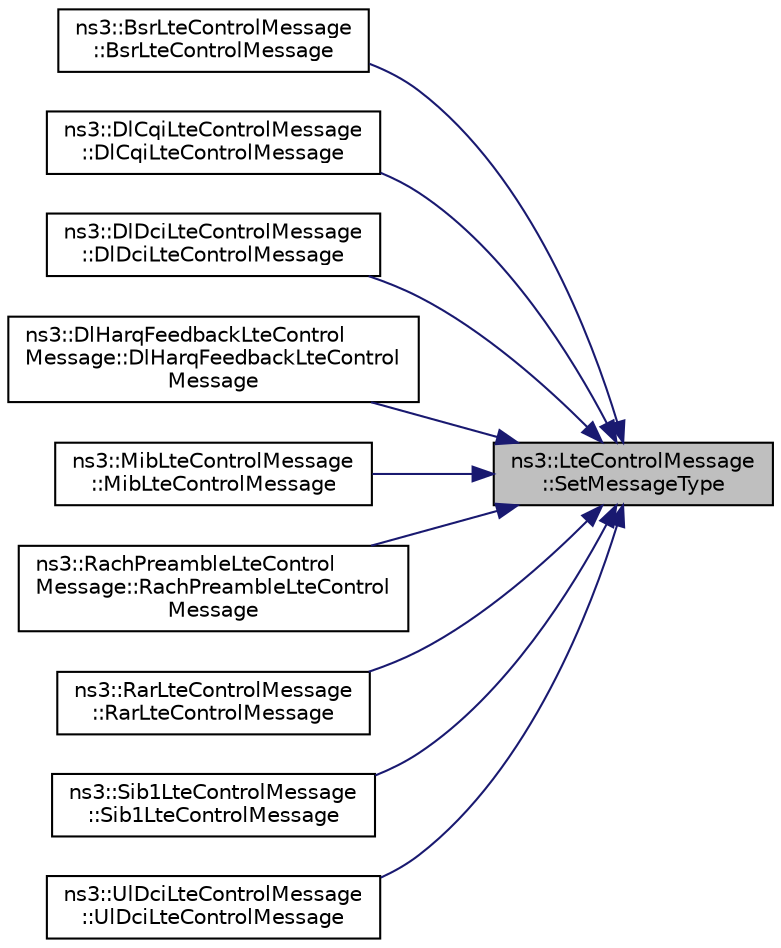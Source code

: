 digraph "ns3::LteControlMessage::SetMessageType"
{
 // LATEX_PDF_SIZE
  edge [fontname="Helvetica",fontsize="10",labelfontname="Helvetica",labelfontsize="10"];
  node [fontname="Helvetica",fontsize="10",shape=record];
  rankdir="RL";
  Node1 [label="ns3::LteControlMessage\l::SetMessageType",height=0.2,width=0.4,color="black", fillcolor="grey75", style="filled", fontcolor="black",tooltip="Set the type of the message."];
  Node1 -> Node2 [dir="back",color="midnightblue",fontsize="10",style="solid",fontname="Helvetica"];
  Node2 [label="ns3::BsrLteControlMessage\l::BsrLteControlMessage",height=0.2,width=0.4,color="black", fillcolor="white", style="filled",URL="$classns3_1_1_bsr_lte_control_message.html#a9fb0278f2f99e5a73a158e2fa41bf4aa",tooltip=" "];
  Node1 -> Node3 [dir="back",color="midnightblue",fontsize="10",style="solid",fontname="Helvetica"];
  Node3 [label="ns3::DlCqiLteControlMessage\l::DlCqiLteControlMessage",height=0.2,width=0.4,color="black", fillcolor="white", style="filled",URL="$classns3_1_1_dl_cqi_lte_control_message.html#a15ad0a37a7b982d99c94123855034e80",tooltip=" "];
  Node1 -> Node4 [dir="back",color="midnightblue",fontsize="10",style="solid",fontname="Helvetica"];
  Node4 [label="ns3::DlDciLteControlMessage\l::DlDciLteControlMessage",height=0.2,width=0.4,color="black", fillcolor="white", style="filled",URL="$classns3_1_1_dl_dci_lte_control_message.html#aa215e92db0b71c2e7c0109692654a7e4",tooltip=" "];
  Node1 -> Node5 [dir="back",color="midnightblue",fontsize="10",style="solid",fontname="Helvetica"];
  Node5 [label="ns3::DlHarqFeedbackLteControl\lMessage::DlHarqFeedbackLteControl\lMessage",height=0.2,width=0.4,color="black", fillcolor="white", style="filled",URL="$classns3_1_1_dl_harq_feedback_lte_control_message.html#a641e634bd381c9056225eff7c85196bb",tooltip=" "];
  Node1 -> Node6 [dir="back",color="midnightblue",fontsize="10",style="solid",fontname="Helvetica"];
  Node6 [label="ns3::MibLteControlMessage\l::MibLteControlMessage",height=0.2,width=0.4,color="black", fillcolor="white", style="filled",URL="$classns3_1_1_mib_lte_control_message.html#ac48bb2e6836ea65228e5608c78ebbc1d",tooltip="Create a new instance of MIB control message."];
  Node1 -> Node7 [dir="back",color="midnightblue",fontsize="10",style="solid",fontname="Helvetica"];
  Node7 [label="ns3::RachPreambleLteControl\lMessage::RachPreambleLteControl\lMessage",height=0.2,width=0.4,color="black", fillcolor="white", style="filled",URL="$classns3_1_1_rach_preamble_lte_control_message.html#a59625465287569f2ecae133cc637a8c8",tooltip=" "];
  Node1 -> Node8 [dir="back",color="midnightblue",fontsize="10",style="solid",fontname="Helvetica"];
  Node8 [label="ns3::RarLteControlMessage\l::RarLteControlMessage",height=0.2,width=0.4,color="black", fillcolor="white", style="filled",URL="$classns3_1_1_rar_lte_control_message.html#affe1bd4e4d8ab1f3fc90496d92899fb8",tooltip=" "];
  Node1 -> Node9 [dir="back",color="midnightblue",fontsize="10",style="solid",fontname="Helvetica"];
  Node9 [label="ns3::Sib1LteControlMessage\l::Sib1LteControlMessage",height=0.2,width=0.4,color="black", fillcolor="white", style="filled",URL="$classns3_1_1_sib1_lte_control_message.html#a235acc55df6920a90218c64d0816716a",tooltip="Create a new instance of SIB1 control message."];
  Node1 -> Node10 [dir="back",color="midnightblue",fontsize="10",style="solid",fontname="Helvetica"];
  Node10 [label="ns3::UlDciLteControlMessage\l::UlDciLteControlMessage",height=0.2,width=0.4,color="black", fillcolor="white", style="filled",URL="$classns3_1_1_ul_dci_lte_control_message.html#a9730965620992fa528d59a1262174c89",tooltip=" "];
}
